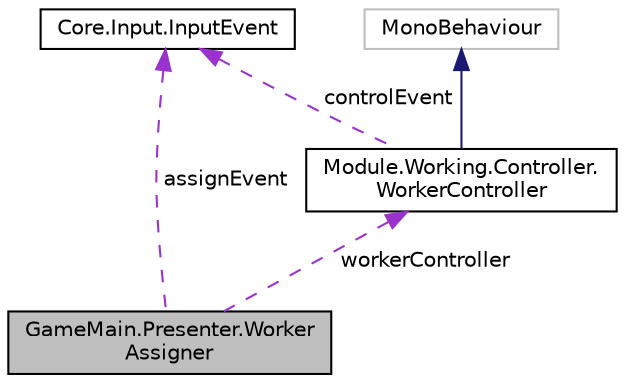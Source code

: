 digraph "GameMain.Presenter.WorkerAssigner"
{
 // LATEX_PDF_SIZE
  edge [fontname="Helvetica",fontsize="10",labelfontname="Helvetica",labelfontsize="10"];
  node [fontname="Helvetica",fontsize="10",shape=record];
  Node1 [label="GameMain.Presenter.Worker\lAssigner",height=0.2,width=0.4,color="black", fillcolor="grey75", style="filled", fontcolor="black",tooltip="ワーカーのアサイン処理を行うクラス"];
  Node2 -> Node1 [dir="back",color="darkorchid3",fontsize="10",style="dashed",label=" assignEvent" ,fontname="Helvetica"];
  Node2 [label="Core.Input.InputEvent",height=0.2,width=0.4,color="black", fillcolor="white", style="filled",URL="$classCore_1_1Input_1_1InputEvent.html",tooltip="InputActionのラッパークラス"];
  Node3 -> Node1 [dir="back",color="darkorchid3",fontsize="10",style="dashed",label=" workerController" ,fontname="Helvetica"];
  Node3 [label="Module.Working.Controller.\lWorkerController",height=0.2,width=0.4,color="black", fillcolor="white", style="filled",URL="$classModule_1_1Working_1_1Controller_1_1WorkerController.html",tooltip="群体を操作するクラス"];
  Node4 -> Node3 [dir="back",color="midnightblue",fontsize="10",style="solid",fontname="Helvetica"];
  Node4 [label="MonoBehaviour",height=0.2,width=0.4,color="grey75", fillcolor="white", style="filled",tooltip=" "];
  Node2 -> Node3 [dir="back",color="darkorchid3",fontsize="10",style="dashed",label=" controlEvent" ,fontname="Helvetica"];
}
